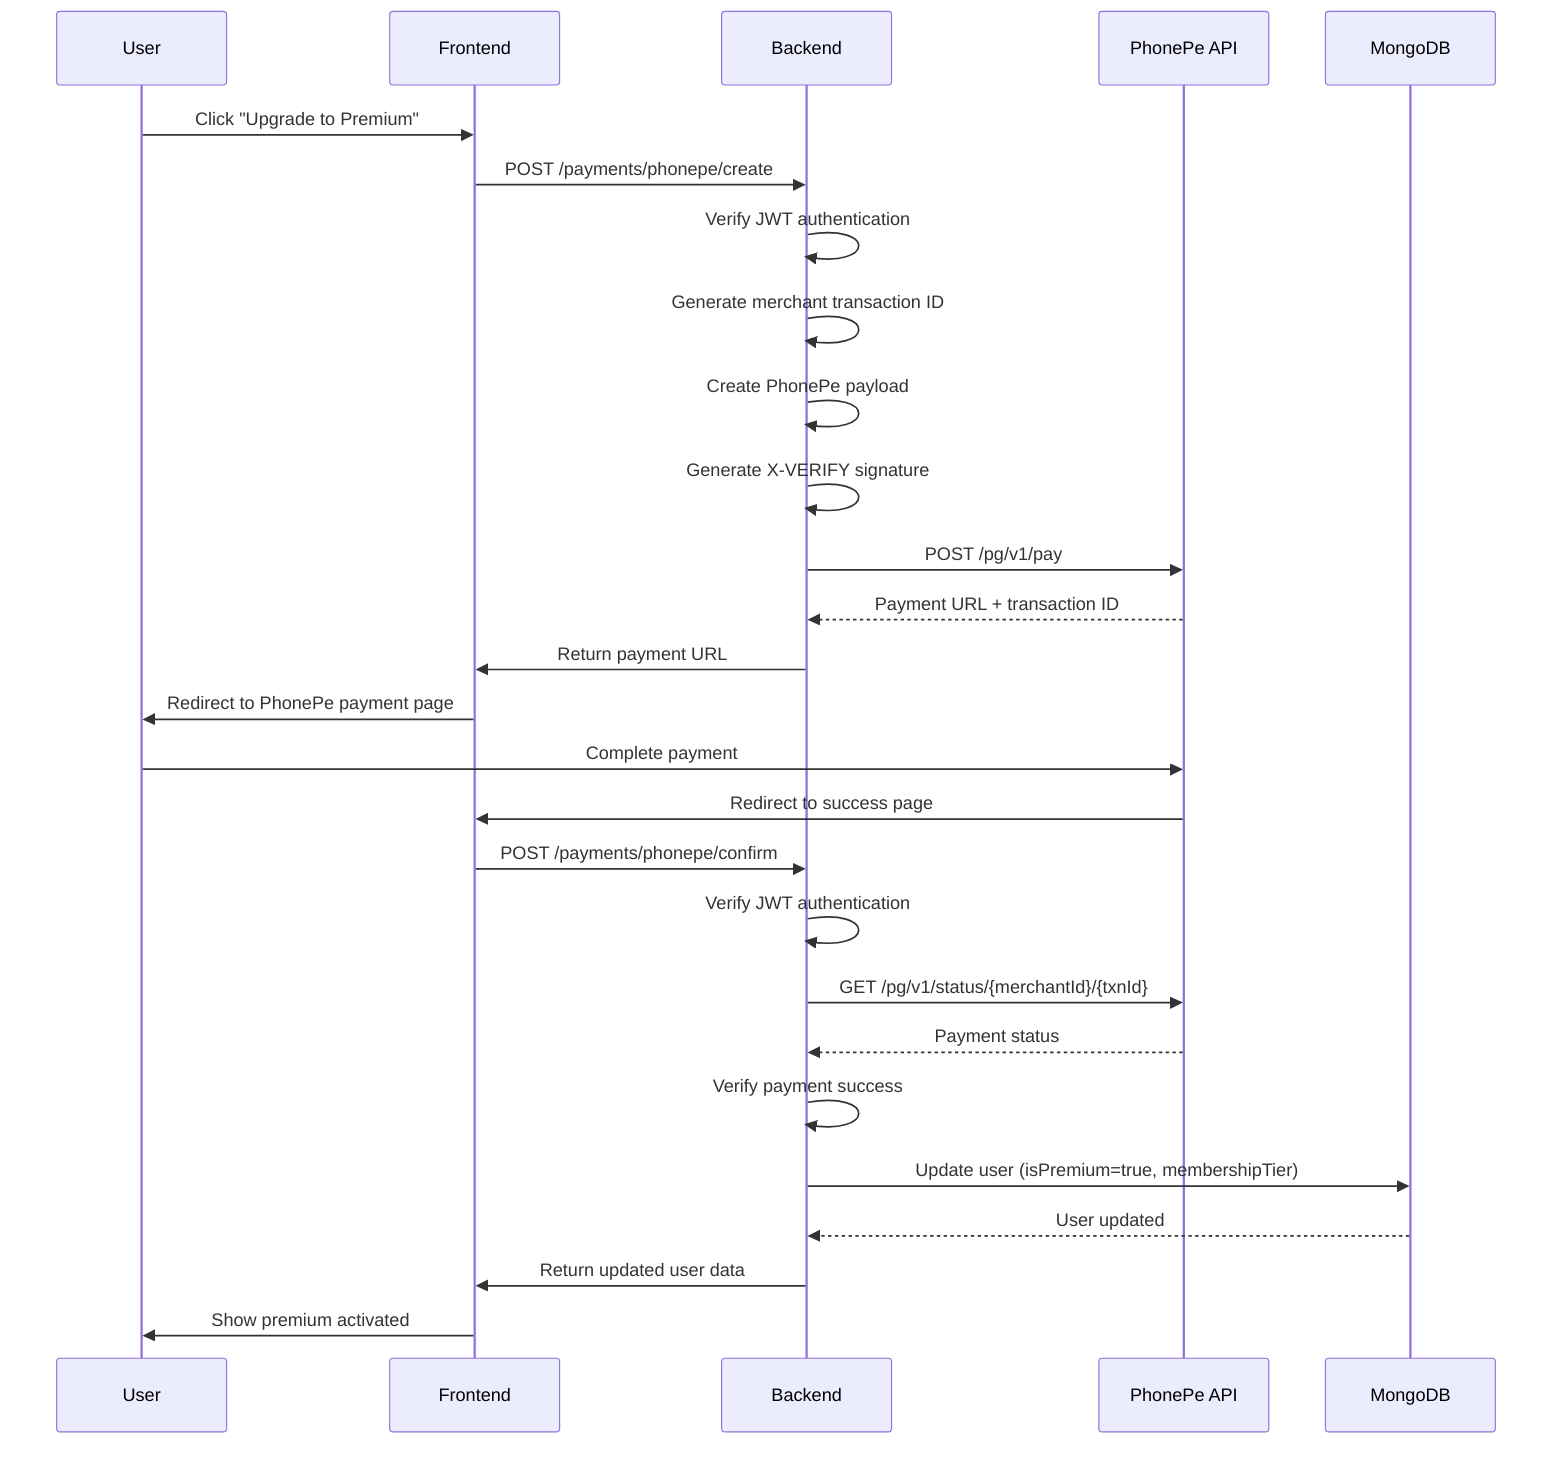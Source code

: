 sequenceDiagram
    participant U as User
    participant F as Frontend
    participant B as Backend
    participant P as PhonePe API
    participant DB as MongoDB

    U->>F: Click "Upgrade to Premium"
    F->>B: POST /payments/phonepe/create
    B->>B: Verify JWT authentication
    B->>B: Generate merchant transaction ID
    B->>B: Create PhonePe payload
    B->>B: Generate X-VERIFY signature
    B->>P: POST /pg/v1/pay
    P-->>B: Payment URL + transaction ID
    B->>F: Return payment URL
    F->>U: Redirect to PhonePe payment page
    
    U->>P: Complete payment
    P->>F: Redirect to success page
    F->>B: POST /payments/phonepe/confirm
    B->>B: Verify JWT authentication
    B->>P: GET /pg/v1/status/{merchantId}/{txnId}
    P-->>B: Payment status
    B->>B: Verify payment success
    B->>DB: Update user (isPremium=true, membershipTier)
    DB-->>B: User updated
    B->>F: Return updated user data
    F->>U: Show premium activated